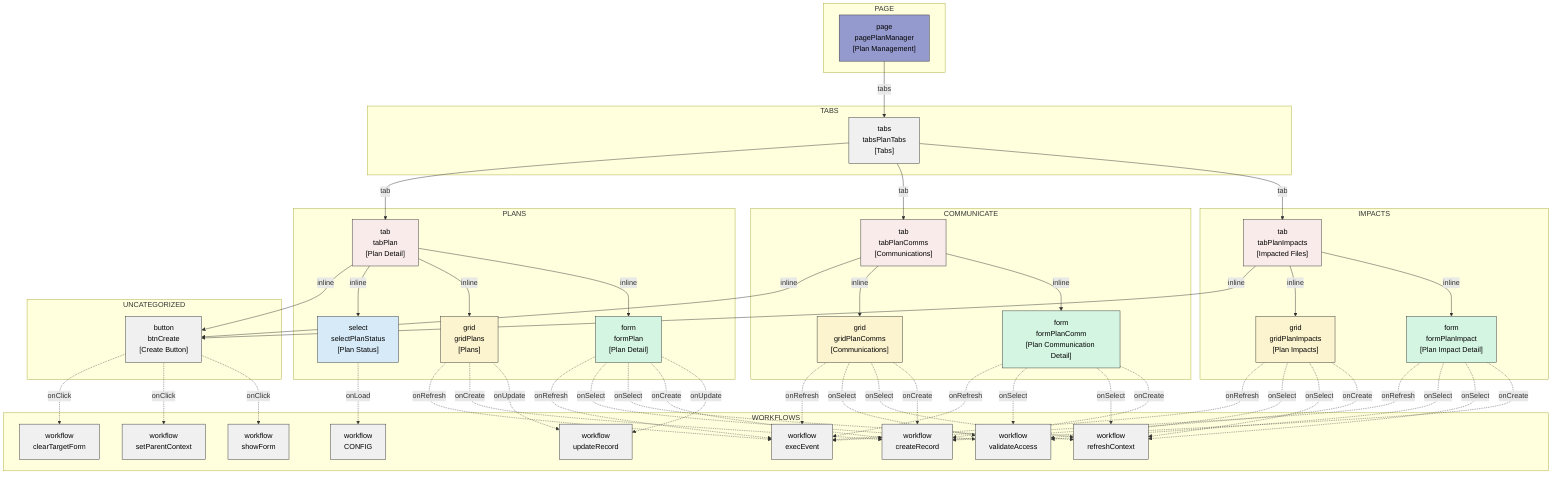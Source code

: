 flowchart TD

  subgraph PLANS
    formPlan["form<br>formPlan<br>[Plan Detail]"]
    gridPlans["grid<br>gridPlans<br>[Plans]"]
    tabPlan["tab<br>tabPlan<br>[Plan Detail]"]
    selectPlanStatus["select<br>selectPlanStatus<br>[Plan Status]"]
  end

  subgraph COMMUNICATE
    formPlanComm["form<br>formPlanComm<br>[Plan Communication Detail]"]
    gridPlanComms["grid<br>gridPlanComms<br>[Communications]"]
    tabPlanComms["tab<br>tabPlanComms<br>[Communications]"]
  end

  subgraph IMPACTS
    formPlanImpact["form<br>formPlanImpact<br>[Plan Impact Detail]"]
    gridPlanImpacts["grid<br>gridPlanImpacts<br>[Plan Impacts]"]
    tabPlanImpacts["tab<br>tabPlanImpacts<br>[Impacted Files]"]
  end

  subgraph PAGE
    pagePlanManager["page<br>pagePlanManager<br>[Plan Management]"]
  end

  subgraph TABS
    tabsPlanTabs["tabs<br>tabsPlanTabs<br>[Tabs]"]
  end

  subgraph UNCATEGORIZED
    btnCreate["button<br>btnCreate<br>[Create Button]"]
  end

  subgraph WORKFLOWS
    workflow:execEvent["workflow<br>execEvent"]
    workflow:validateAccess["workflow<br>validateAccess"]
    workflow:refreshContext["workflow<br>refreshContext"]
    workflow:createRecord["workflow<br>createRecord"]
    workflow:updateRecord["workflow<br>updateRecord"]
    workflow:clearTargetForm["workflow<br>clearTargetForm"]
    workflow:setParentContext["workflow<br>setParentContext"]
    workflow:showForm["workflow<br>showForm"]
    workflow:CONFIG["workflow<br>CONFIG"]
  end

  pagePlanManager -->|tabs| tabsPlanTabs
  tabPlan -->|inline| btnCreate
  tabPlan -->|inline| selectPlanStatus
  tabPlan -->|inline| gridPlans
  tabPlan -->|inline| formPlan
  tabPlanComms -->|inline| btnCreate
  tabPlanComms -->|inline| gridPlanComms
  tabPlanComms -->|inline| formPlanComm
  tabPlanImpacts -->|inline| btnCreate
  tabPlanImpacts -->|inline| gridPlanImpacts
  tabPlanImpacts -->|inline| formPlanImpact
  tabsPlanTabs -->|tab| tabPlan
  tabsPlanTabs -->|tab| tabPlanComms
  tabsPlanTabs -->|tab| tabPlanImpacts
  formPlan -.->|onRefresh| workflow:execEvent
  formPlan -.->|onSelect| workflow:validateAccess
  formPlan -.->|onSelect| workflow:refreshContext
  formPlan -.->|onCreate| workflow:createRecord
  formPlan -.->|onUpdate| workflow:updateRecord
  formPlanComm -.->|onRefresh| workflow:execEvent
  formPlanComm -.->|onSelect| workflow:validateAccess
  formPlanComm -.->|onSelect| workflow:refreshContext
  formPlanComm -.->|onCreate| workflow:createRecord
  formPlanImpact -.->|onRefresh| workflow:execEvent
  formPlanImpact -.->|onSelect| workflow:validateAccess
  formPlanImpact -.->|onSelect| workflow:refreshContext
  formPlanImpact -.->|onCreate| workflow:createRecord
  gridPlanComms -.->|onRefresh| workflow:execEvent
  gridPlanComms -.->|onSelect| workflow:validateAccess
  gridPlanComms -.->|onSelect| workflow:refreshContext
  gridPlanComms -.->|onCreate| workflow:createRecord
  gridPlanImpacts -.->|onRefresh| workflow:execEvent
  gridPlanImpacts -.->|onSelect| workflow:validateAccess
  gridPlanImpacts -.->|onSelect| workflow:refreshContext
  gridPlanImpacts -.->|onCreate| workflow:createRecord
  gridPlans -.->|onRefresh| workflow:execEvent
  gridPlans -.->|onCreate| workflow:createRecord
  gridPlans -.->|onUpdate| workflow:updateRecord
  btnCreate -.->|onClick| workflow:clearTargetForm
  btnCreate -.->|onClick| workflow:setParentContext
  btnCreate -.->|onClick| workflow:showForm
  selectPlanStatus -.->|onLoad| workflow:CONFIG
  class formPlan form;
  class formPlanComm form;
  class formPlanImpact form;
  class gridPlanComms grid;
  class gridPlanImpacts grid;
  class gridPlans grid;
  class pagePlanManager page;
  class tabPlan tab;
  class tabPlanComms tab;
  class tabPlanImpacts tab;
  class tabsPlanTabs tabs;
  class btnCreate button;
  class selectPlanStatus select;
  class workflow:execEvent workflow;
  class workflow:validateAccess workflow;
  class workflow:refreshContext workflow;
  class workflow:createRecord workflow;
  class workflow:updateRecord workflow;
  class workflow:clearTargetForm workflow;
  class workflow:setParentContext workflow;
  class workflow:showForm workflow;
  class workflow:CONFIG workflow;
  classDef form fill:#d5f5e3,stroke:#333,stroke-width:1px,color:#000;
  classDef grid fill:#fcf3cf,stroke:#333,stroke-width:1px,color:#000;
  classDef page fill:#959aceff,stroke:#333,stroke-width:1px,color:#000;
  classDef tab fill:#f9ebea,stroke:#333,stroke-width:1px,color:#000;
  classDef tabs fill:#f0f0f0,stroke:#333,stroke-width:1px,color:#000;
  classDef button fill:#f0f0f0,stroke:#333,stroke-width:1px,color:#000;
  classDef select fill:#d6eaf8,stroke:#333,stroke-width:1px,color:#000;
  classDef workflow fill:#f0f0f0,stroke:#333,stroke-width:1px,color:#000;
